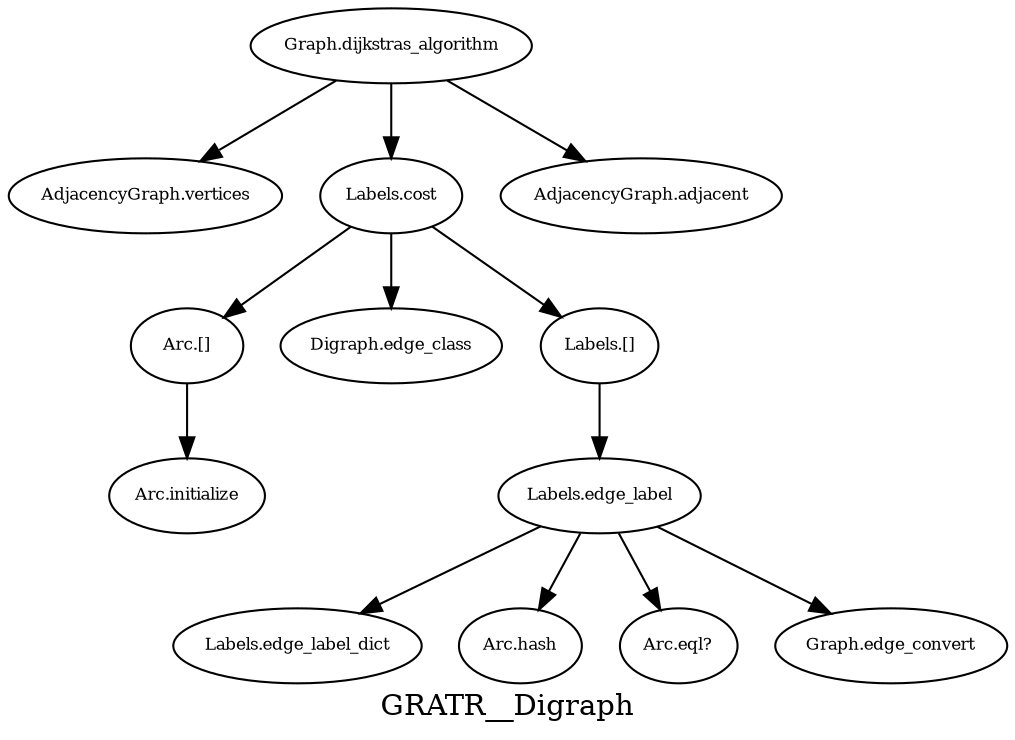 digraph GRATR__Digraph {
    label = "GRATR__Digraph"
    "Labels.edge_label" [
        fontsize = 8,
        label = "Labels.edge_label"
    ]

    "Arc.[]" [
        fontsize = 8,
        label = "Arc.[]"
    ]

    "AdjacencyGraph.vertices" [
        fontsize = 8,
        label = "AdjacencyGraph.vertices"
    ]

    "Labels.edge_label_dict" [
        fontsize = 8,
        label = "Labels.edge_label_dict"
    ]

    "Arc.hash" [
        fontsize = 8,
        label = "Arc.hash"
    ]

    "Arc.eql?" [
        fontsize = 8,
        label = "Arc.eql?"
    ]

    "Arc.initialize" [
        fontsize = 8,
        label = "Arc.initialize"
    ]

    "Graph.dijkstras_algorithm" [
        fontsize = 8,
        label = "Graph.dijkstras_algorithm"
    ]

    "Digraph.edge_class" [
        fontsize = 8,
        label = "Digraph.edge_class"
    ]

    "Graph.edge_convert" [
        fontsize = 8,
        label = "Graph.edge_convert"
    ]

    "Labels.[]" [
        fontsize = 8,
        label = "Labels.[]"
    ]

    "Labels.cost" [
        fontsize = 8,
        label = "Labels.cost"
    ]

    "AdjacencyGraph.adjacent" [
        fontsize = 8,
        label = "AdjacencyGraph.adjacent"
    ]

    "Labels.edge_label" -> "Arc.eql?" [
        fontsize = 8
    ]

    "Labels.[]" -> "Labels.edge_label" [
        fontsize = 8
    ]

    "Graph.dijkstras_algorithm" -> "AdjacencyGraph.adjacent" [
        fontsize = 8
    ]

    "Labels.cost" -> "Labels.[]" [
        fontsize = 8
    ]

    "Labels.edge_label" -> "Graph.edge_convert" [
        fontsize = 8
    ]

    "Labels.cost" -> "Digraph.edge_class" [
        fontsize = 8
    ]

    "Labels.cost" -> "Arc.[]" [
        fontsize = 8
    ]

    "Graph.dijkstras_algorithm" -> "AdjacencyGraph.vertices" [
        fontsize = 8
    ]

    "Graph.dijkstras_algorithm" -> "Labels.cost" [
        fontsize = 8
    ]

    "Arc.[]" -> "Arc.initialize" [
        fontsize = 8
    ]

    "Labels.edge_label" -> "Arc.hash" [
        fontsize = 8
    ]

    "Labels.edge_label" -> "Labels.edge_label_dict" [
        fontsize = 8
    ]

}

